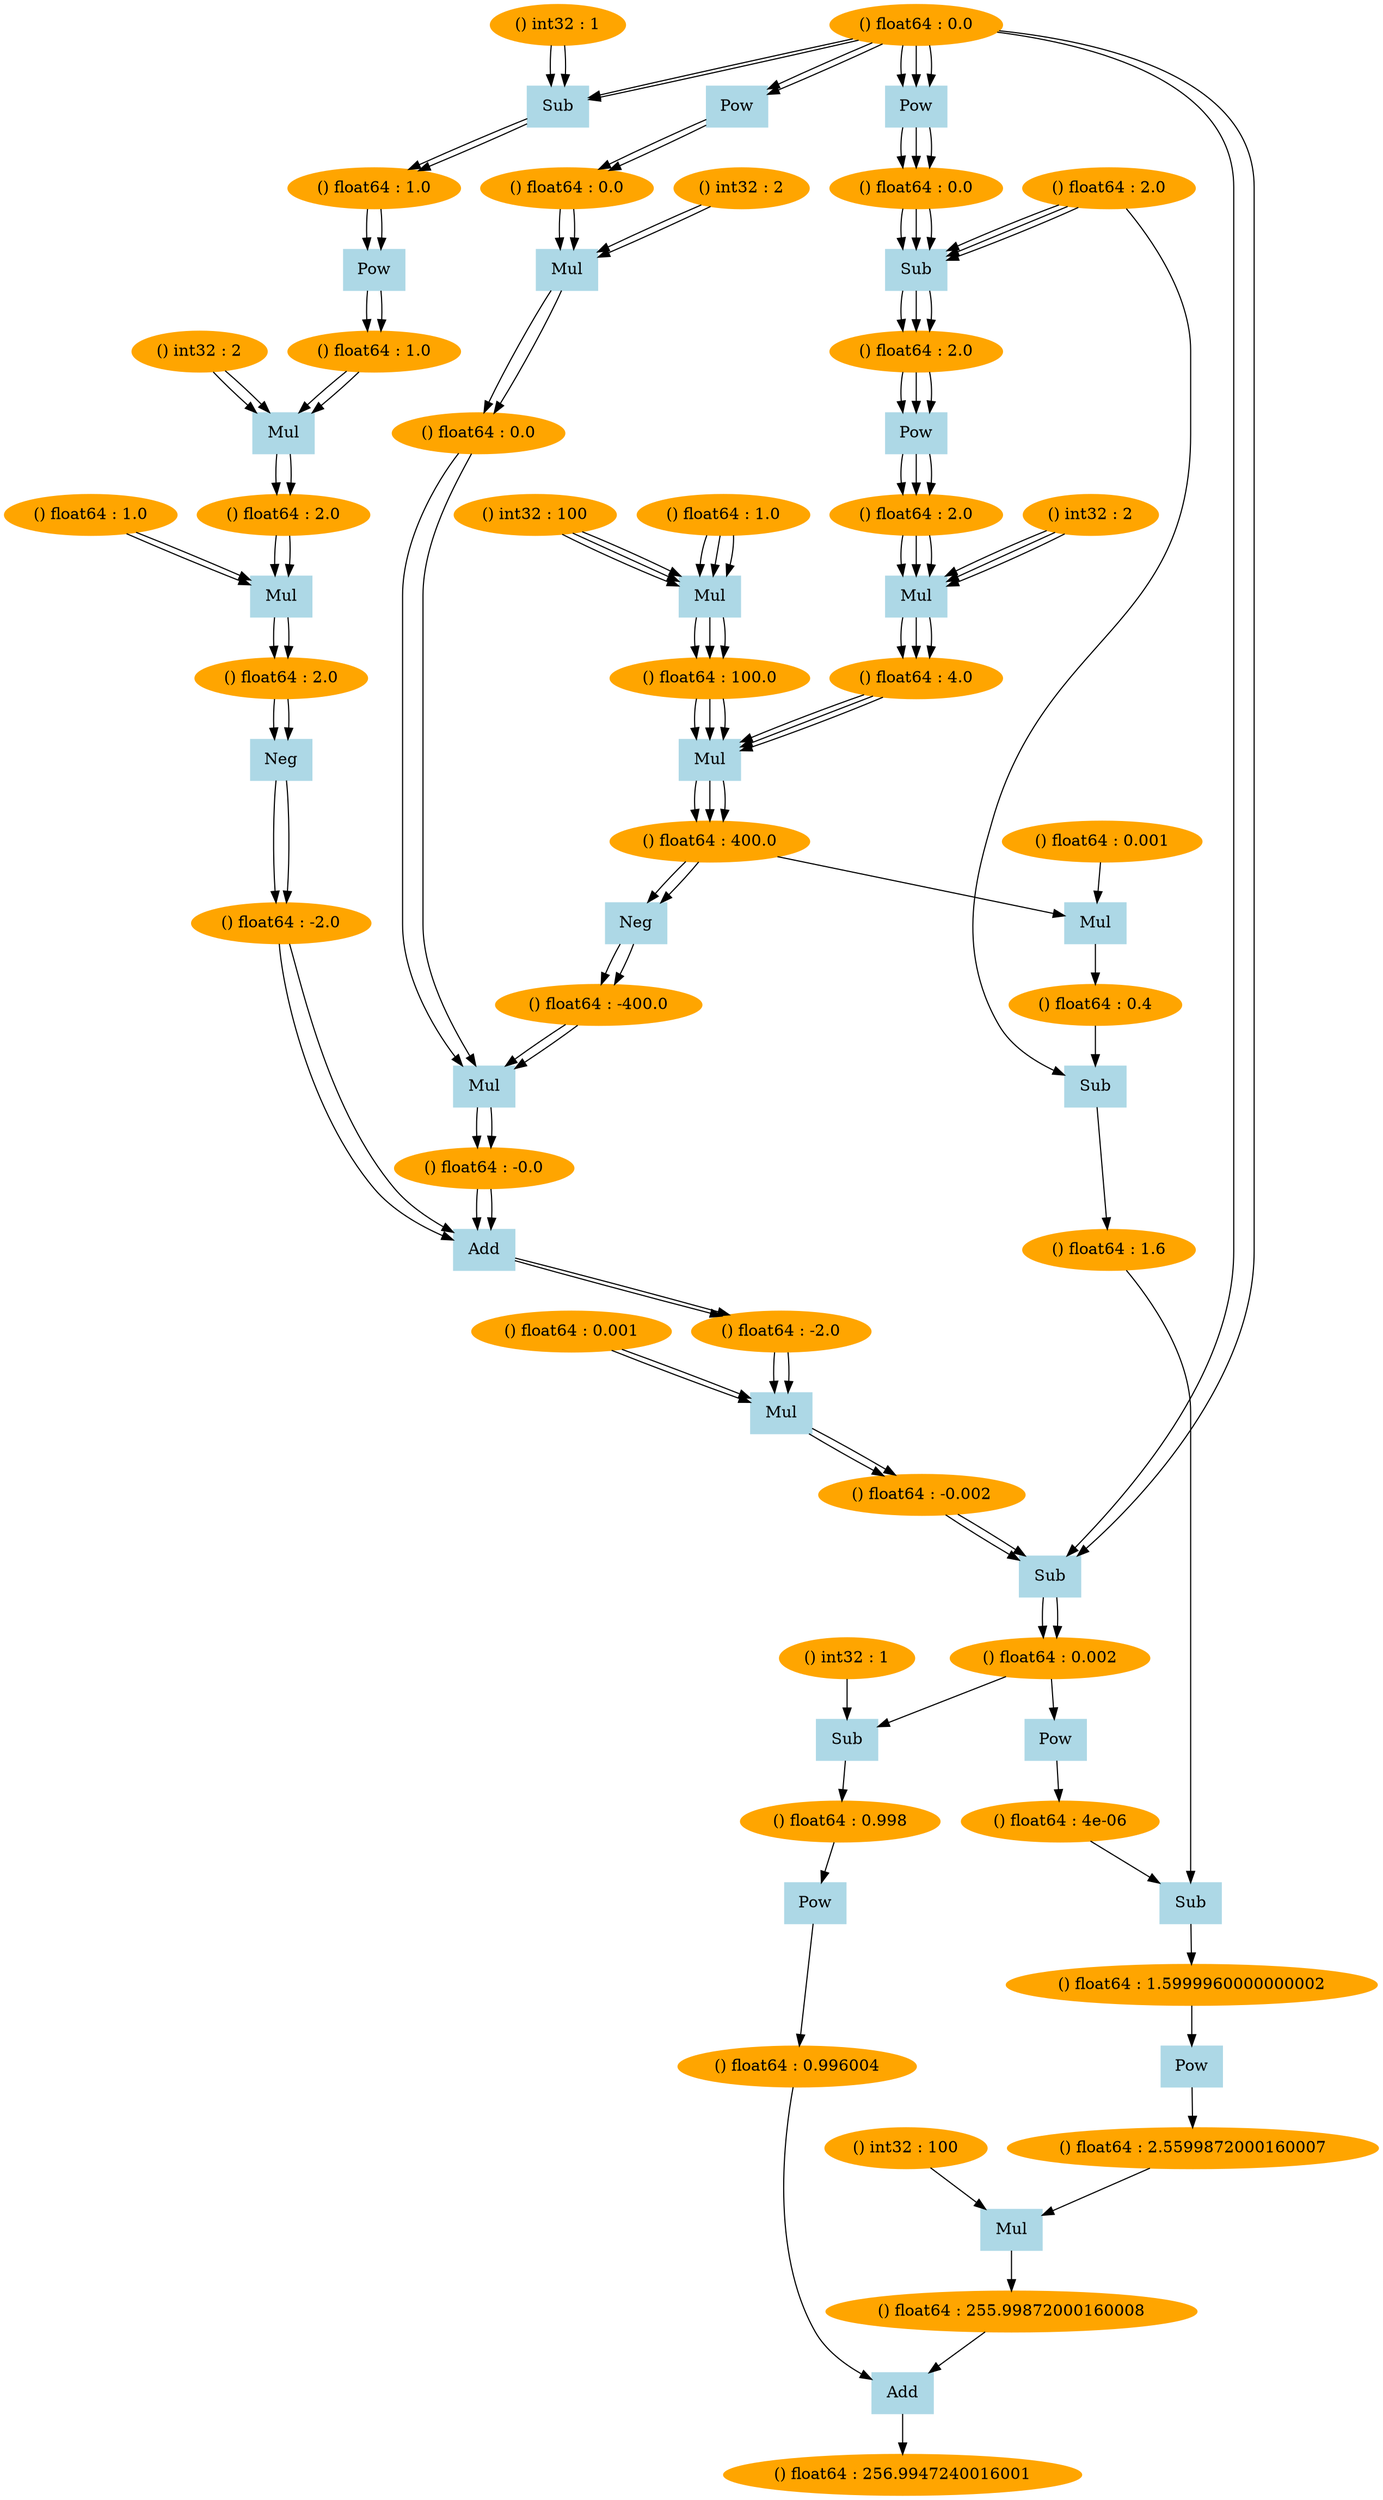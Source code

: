 digraph g {
2098591933128 [label="() float64 : 256.9947240016001", color=orange, style=filled]
2098591933512 [label="Add", color=lightblue, style=filled, shape=box]
2098591932680 -> 2098591933512
2098591933448 -> 2098591933512
2098591933512 -> 2098591933128
2098591932680 [label="() float64 : 255.99872000160008", color=orange, style=filled]
2098591933448 [label="() float64 : 0.996004", color=orange, style=filled]
2098591932616 [label="Pow", color=lightblue, style=filled, shape=box]
2098591932488 -> 2098591932616
2098591932616 -> 2098591933448
2098591932488 [label="() float64 : 0.998", color=orange, style=filled]
2098591932872 [label="Sub", color=lightblue, style=filled, shape=box]
2098591932552 -> 2098591932872
2098591907784 -> 2098591932872
2098591932872 -> 2098591932488
2098591932552 [label="() int32 : 1", color=orange, style=filled]
2098591907784 [label="() float64 : 0.002", color=orange, style=filled]
2098591887880 [label="Sub", color=lightblue, style=filled, shape=box]
2098338122376 -> 2098591887880
2098591205320 -> 2098591887880
2098591887880 -> 2098591907784
2098338122376 [label="() float64 : 0.0", color=orange, style=filled]
2098591205320 [label="() float64 : -0.002", color=orange, style=filled]
2098589622664 [label="Mul", color=lightblue, style=filled, shape=box]
2098591385928 -> 2098589622664
2098590920136 -> 2098589622664
2098589622664 -> 2098591205320
2098591385928 [label="() float64 : -2.0", color=orange, style=filled]
2098590920136 [label="() float64 : 0.001", color=orange, style=filled]
2098589622728 [label="Add", color=lightblue, style=filled, shape=box]
2098589622600 -> 2098589622728
2098589622536 -> 2098589622728
2098589622728 -> 2098591385928
2098589622600 [label="() float64 : -0.0", color=orange, style=filled]
2098589622536 [label="() float64 : -2.0", color=orange, style=filled]
2098589622472 [label="Neg", color=lightblue, style=filled, shape=box]
2098589652808 -> 2098589622472
2098589622472 -> 2098589622536
2098589652808 [label="() float64 : 2.0", color=orange, style=filled]
2098590021512 [label="Mul", color=lightblue, style=filled, shape=box]
2098591706568 -> 2098590021512
2098589653512 -> 2098590021512
2098590021512 -> 2098589652808
2098591706568 [label="() float64 : 2.0", color=orange, style=filled]
2098589653512 [label="() float64 : 1.0", color=orange, style=filled]
2098591002760 [label="Mul", color=lightblue, style=filled, shape=box]
2098590090696 -> 2098591002760
2098591703368 -> 2098591002760
2098591002760 -> 2098591706568
2098590090696 [label="() float64 : 1.0", color=orange, style=filled]
2098591703368 [label="() int32 : 2", color=orange, style=filled]
2098591732616 [label="Pow", color=lightblue, style=filled, shape=box]
2098589555784 -> 2098591732616
2098591732616 -> 2098590090696
2098589555784 [label="() float64 : 1.0", color=orange, style=filled]
2098589555720 [label="Sub", color=lightblue, style=filled, shape=box]
2098589555656 -> 2098589555720
2098338122376 -> 2098589555720
2098589555720 -> 2098589555784
2098589555656 [label="() int32 : 1", color=orange, style=filled]
2098338122376 [label="() float64 : 0.0", color=orange, style=filled]
2098589622920 [label="Mul", color=lightblue, style=filled, shape=box]
2098589622792 -> 2098589622920
2098589556104 -> 2098589622920
2098589622920 -> 2098589622600
2098589622792 [label="() float64 : 0.0", color=orange, style=filled]
2098589556104 [label="() float64 : -400.0", color=orange, style=filled]
2098589652872 [label="Neg", color=lightblue, style=filled, shape=box]
2098589556488 -> 2098589652872
2098589652872 -> 2098589556104
2098589556488 [label="() float64 : 400.0", color=orange, style=filled]
2098589651272 [label="Mul", color=lightblue, style=filled, shape=box]
2098589653576 -> 2098589651272
2098589652744 -> 2098589651272
2098589651272 -> 2098589556488
2098589653576 [label="() float64 : 4.0", color=orange, style=filled]
2098589652744 [label="() float64 : 100.0", color=orange, style=filled]
2098589652936 [label="Mul", color=lightblue, style=filled, shape=box]
2098589555592 -> 2098589652936
2098589653000 -> 2098589652936
2098589652936 -> 2098589652744
2098589555592 [label="() int32 : 100", color=orange, style=filled]
2098589653000 [label="() float64 : 1.0", color=orange, style=filled]
2098589651528 [label="Mul", color=lightblue, style=filled, shape=box]
2098589652488 -> 2098589651528
2098589651144 -> 2098589651528
2098589651528 -> 2098589653576
2098589652488 [label="() float64 : 2.0", color=orange, style=filled]
2098589651144 [label="() int32 : 2", color=orange, style=filled]
2098589651080 [label="Pow", color=lightblue, style=filled, shape=box]
2098589555528 -> 2098589651080
2098589651080 -> 2098589652488
2098589555528 [label="() float64 : 2.0", color=orange, style=filled]
2098587687112 [label="Sub", color=lightblue, style=filled, shape=box]
2098338174536 -> 2098587687112
2098587686728 -> 2098587687112
2098587687112 -> 2098589555528
2098338174536 [label="() float64 : 2.0", color=orange, style=filled]
2098587686728 [label="() float64 : 0.0", color=orange, style=filled]
2098338174792 [label="Pow", color=lightblue, style=filled, shape=box]
2098338122376 -> 2098338174792
2098338174792 -> 2098587686728
2098338122376 [label="() float64 : 0.0", color=orange, style=filled]
2098591619592 [label="Mul", color=lightblue, style=filled, shape=box]
2098589622984 -> 2098591619592
2098589622856 -> 2098591619592
2098591619592 -> 2098589622792
2098589622984 [label="() float64 : 0.0", color=orange, style=filled]
2098589622856 [label="() int32 : 2", color=orange, style=filled]
2098589556232 [label="Pow", color=lightblue, style=filled, shape=box]
2098338122376 -> 2098589556232
2098589556232 -> 2098589622984
2098338122376 [label="() float64 : 0.0", color=orange, style=filled]
2098591933000 [label="Mul", color=lightblue, style=filled, shape=box]
2098591932936 -> 2098591933000
2098591932744 -> 2098591933000
2098591933000 -> 2098591932680
2098591932936 [label="() float64 : 2.5599872000160007", color=orange, style=filled]
2098591932744 [label="() int32 : 100", color=orange, style=filled]
2098591933192 [label="Pow", color=lightblue, style=filled, shape=box]
2098591933064 -> 2098591933192
2098591933192 -> 2098591932936
2098591933064 [label="() float64 : 1.5999960000000002", color=orange, style=filled]
2098591758472 [label="Sub", color=lightblue, style=filled, shape=box]
2098584993672 -> 2098591758472
2098590966216 -> 2098591758472
2098591758472 -> 2098591933064
2098584993672 [label="() float64 : 1.6", color=orange, style=filled]
2098590966216 [label="() float64 : 4e-06", color=orange, style=filled]
2098590790280 [label="Pow", color=lightblue, style=filled, shape=box]
2098591907784 -> 2098590790280
2098590790280 -> 2098590966216
2098591907784 [label="() float64 : 0.002", color=orange, style=filled]
2098591887880 [label="Sub", color=lightblue, style=filled, shape=box]
2098338122376 -> 2098591887880
2098591205320 -> 2098591887880
2098591887880 -> 2098591907784
2098338122376 [label="() float64 : 0.0", color=orange, style=filled]
2098591205320 [label="() float64 : -0.002", color=orange, style=filled]
2098589622664 [label="Mul", color=lightblue, style=filled, shape=box]
2098591385928 -> 2098589622664
2098590920136 -> 2098589622664
2098589622664 -> 2098591205320
2098591385928 [label="() float64 : -2.0", color=orange, style=filled]
2098590920136 [label="() float64 : 0.001", color=orange, style=filled]
2098589622728 [label="Add", color=lightblue, style=filled, shape=box]
2098589622600 -> 2098589622728
2098589622536 -> 2098589622728
2098589622728 -> 2098591385928
2098589622600 [label="() float64 : -0.0", color=orange, style=filled]
2098589622536 [label="() float64 : -2.0", color=orange, style=filled]
2098589622472 [label="Neg", color=lightblue, style=filled, shape=box]
2098589652808 -> 2098589622472
2098589622472 -> 2098589622536
2098589652808 [label="() float64 : 2.0", color=orange, style=filled]
2098590021512 [label="Mul", color=lightblue, style=filled, shape=box]
2098591706568 -> 2098590021512
2098589653512 -> 2098590021512
2098590021512 -> 2098589652808
2098591706568 [label="() float64 : 2.0", color=orange, style=filled]
2098589653512 [label="() float64 : 1.0", color=orange, style=filled]
2098591002760 [label="Mul", color=lightblue, style=filled, shape=box]
2098590090696 -> 2098591002760
2098591703368 -> 2098591002760
2098591002760 -> 2098591706568
2098590090696 [label="() float64 : 1.0", color=orange, style=filled]
2098591703368 [label="() int32 : 2", color=orange, style=filled]
2098591732616 [label="Pow", color=lightblue, style=filled, shape=box]
2098589555784 -> 2098591732616
2098591732616 -> 2098590090696
2098589555784 [label="() float64 : 1.0", color=orange, style=filled]
2098589555720 [label="Sub", color=lightblue, style=filled, shape=box]
2098589555656 -> 2098589555720
2098338122376 -> 2098589555720
2098589555720 -> 2098589555784
2098589555656 [label="() int32 : 1", color=orange, style=filled]
2098338122376 [label="() float64 : 0.0", color=orange, style=filled]
2098589622920 [label="Mul", color=lightblue, style=filled, shape=box]
2098589622792 -> 2098589622920
2098589556104 -> 2098589622920
2098589622920 -> 2098589622600
2098589622792 [label="() float64 : 0.0", color=orange, style=filled]
2098589556104 [label="() float64 : -400.0", color=orange, style=filled]
2098589652872 [label="Neg", color=lightblue, style=filled, shape=box]
2098589556488 -> 2098589652872
2098589652872 -> 2098589556104
2098589556488 [label="() float64 : 400.0", color=orange, style=filled]
2098589651272 [label="Mul", color=lightblue, style=filled, shape=box]
2098589653576 -> 2098589651272
2098589652744 -> 2098589651272
2098589651272 -> 2098589556488
2098589653576 [label="() float64 : 4.0", color=orange, style=filled]
2098589652744 [label="() float64 : 100.0", color=orange, style=filled]
2098589652936 [label="Mul", color=lightblue, style=filled, shape=box]
2098589555592 -> 2098589652936
2098589653000 -> 2098589652936
2098589652936 -> 2098589652744
2098589555592 [label="() int32 : 100", color=orange, style=filled]
2098589653000 [label="() float64 : 1.0", color=orange, style=filled]
2098589651528 [label="Mul", color=lightblue, style=filled, shape=box]
2098589652488 -> 2098589651528
2098589651144 -> 2098589651528
2098589651528 -> 2098589653576
2098589652488 [label="() float64 : 2.0", color=orange, style=filled]
2098589651144 [label="() int32 : 2", color=orange, style=filled]
2098589651080 [label="Pow", color=lightblue, style=filled, shape=box]
2098589555528 -> 2098589651080
2098589651080 -> 2098589652488
2098589555528 [label="() float64 : 2.0", color=orange, style=filled]
2098587687112 [label="Sub", color=lightblue, style=filled, shape=box]
2098338174536 -> 2098587687112
2098587686728 -> 2098587687112
2098587687112 -> 2098589555528
2098338174536 [label="() float64 : 2.0", color=orange, style=filled]
2098587686728 [label="() float64 : 0.0", color=orange, style=filled]
2098338174792 [label="Pow", color=lightblue, style=filled, shape=box]
2098338122376 -> 2098338174792
2098338174792 -> 2098587686728
2098338122376 [label="() float64 : 0.0", color=orange, style=filled]
2098591619592 [label="Mul", color=lightblue, style=filled, shape=box]
2098589622984 -> 2098591619592
2098589622856 -> 2098591619592
2098591619592 -> 2098589622792
2098589622984 [label="() float64 : 0.0", color=orange, style=filled]
2098589622856 [label="() int32 : 2", color=orange, style=filled]
2098589556232 [label="Pow", color=lightblue, style=filled, shape=box]
2098338122376 -> 2098589556232
2098589556232 -> 2098589622984
2098338122376 [label="() float64 : 0.0", color=orange, style=filled]
2098591185928 [label="Sub", color=lightblue, style=filled, shape=box]
2098338174536 -> 2098591185928
2098591284040 -> 2098591185928
2098591185928 -> 2098584993672
2098338174536 [label="() float64 : 2.0", color=orange, style=filled]
2098591284040 [label="() float64 : 0.4", color=orange, style=filled]
2098590639048 [label="Mul", color=lightblue, style=filled, shape=box]
2098589556488 -> 2098590639048
2098591506056 -> 2098590639048
2098590639048 -> 2098591284040
2098589556488 [label="() float64 : 400.0", color=orange, style=filled]
2098591506056 [label="() float64 : 0.001", color=orange, style=filled]
2098589651272 [label="Mul", color=lightblue, style=filled, shape=box]
2098589653576 -> 2098589651272
2098589652744 -> 2098589651272
2098589651272 -> 2098589556488
2098589653576 [label="() float64 : 4.0", color=orange, style=filled]
2098589652744 [label="() float64 : 100.0", color=orange, style=filled]
2098589652936 [label="Mul", color=lightblue, style=filled, shape=box]
2098589555592 -> 2098589652936
2098589653000 -> 2098589652936
2098589652936 -> 2098589652744
2098589555592 [label="() int32 : 100", color=orange, style=filled]
2098589653000 [label="() float64 : 1.0", color=orange, style=filled]
2098589651528 [label="Mul", color=lightblue, style=filled, shape=box]
2098589652488 -> 2098589651528
2098589651144 -> 2098589651528
2098589651528 -> 2098589653576
2098589652488 [label="() float64 : 2.0", color=orange, style=filled]
2098589651144 [label="() int32 : 2", color=orange, style=filled]
2098589651080 [label="Pow", color=lightblue, style=filled, shape=box]
2098589555528 -> 2098589651080
2098589651080 -> 2098589652488
2098589555528 [label="() float64 : 2.0", color=orange, style=filled]
2098587687112 [label="Sub", color=lightblue, style=filled, shape=box]
2098338174536 -> 2098587687112
2098587686728 -> 2098587687112
2098587687112 -> 2098589555528
2098338174536 [label="() float64 : 2.0", color=orange, style=filled]
2098587686728 [label="() float64 : 0.0", color=orange, style=filled]
2098338174792 [label="Pow", color=lightblue, style=filled, shape=box]
2098338122376 -> 2098338174792
2098338174792 -> 2098587686728
2098338122376 [label="() float64 : 0.0", color=orange, style=filled]
}
